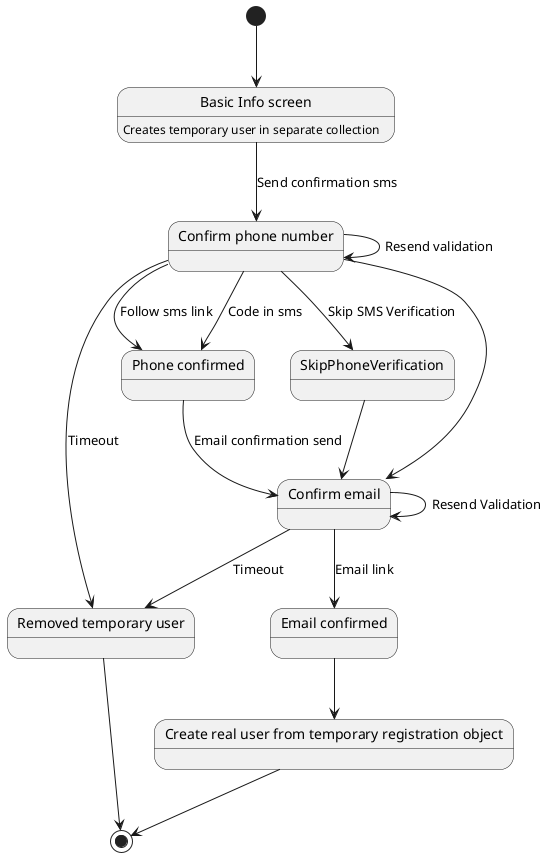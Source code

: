 @startuml current_registration_flow

[*] --> BasicInfo
state "Basic Info screen" as BasicInfo: Creates temporary user in separate collection

BasicInfo --> ConfirmPhone: Send confirmation sms
state "Confirm phone number" as ConfirmPhone

ConfirmPhone -> ConfirmPhone: Resend validation
ConfirmPhone --> Timeout: Timeout
ConfirmPhone --> PhoneConfirmed: Follow sms link
ConfirmPhone --> PhoneConfirmed: Code in sms
ConfirmPhone --> ConfirmEmail
ConfirmPhone --> SkipPhoneVerification: Skip SMS Verification
SkipPhoneVerification --> ConfirmEmail
state "Phone confirmed" as PhoneConfirmed
PhoneConfirmed --> ConfirmEmail: Email confirmation send

state "Confirm email" as ConfirmEmail
ConfirmEmail -> ConfirmEmail: Resend Validation
ConfirmEmail --> Timeout: Timeout
ConfirmEmail --> EmailConfirmed: Email link

state "Email confirmed" as EmailConfirmed
EmailConfirmed --> CreateUser

state "Create real user from temporary registration object" as CreateUser
CreateUser --> [*]

state "Removed temporary user" as Timeout
Timeout --> [*]
@enduml